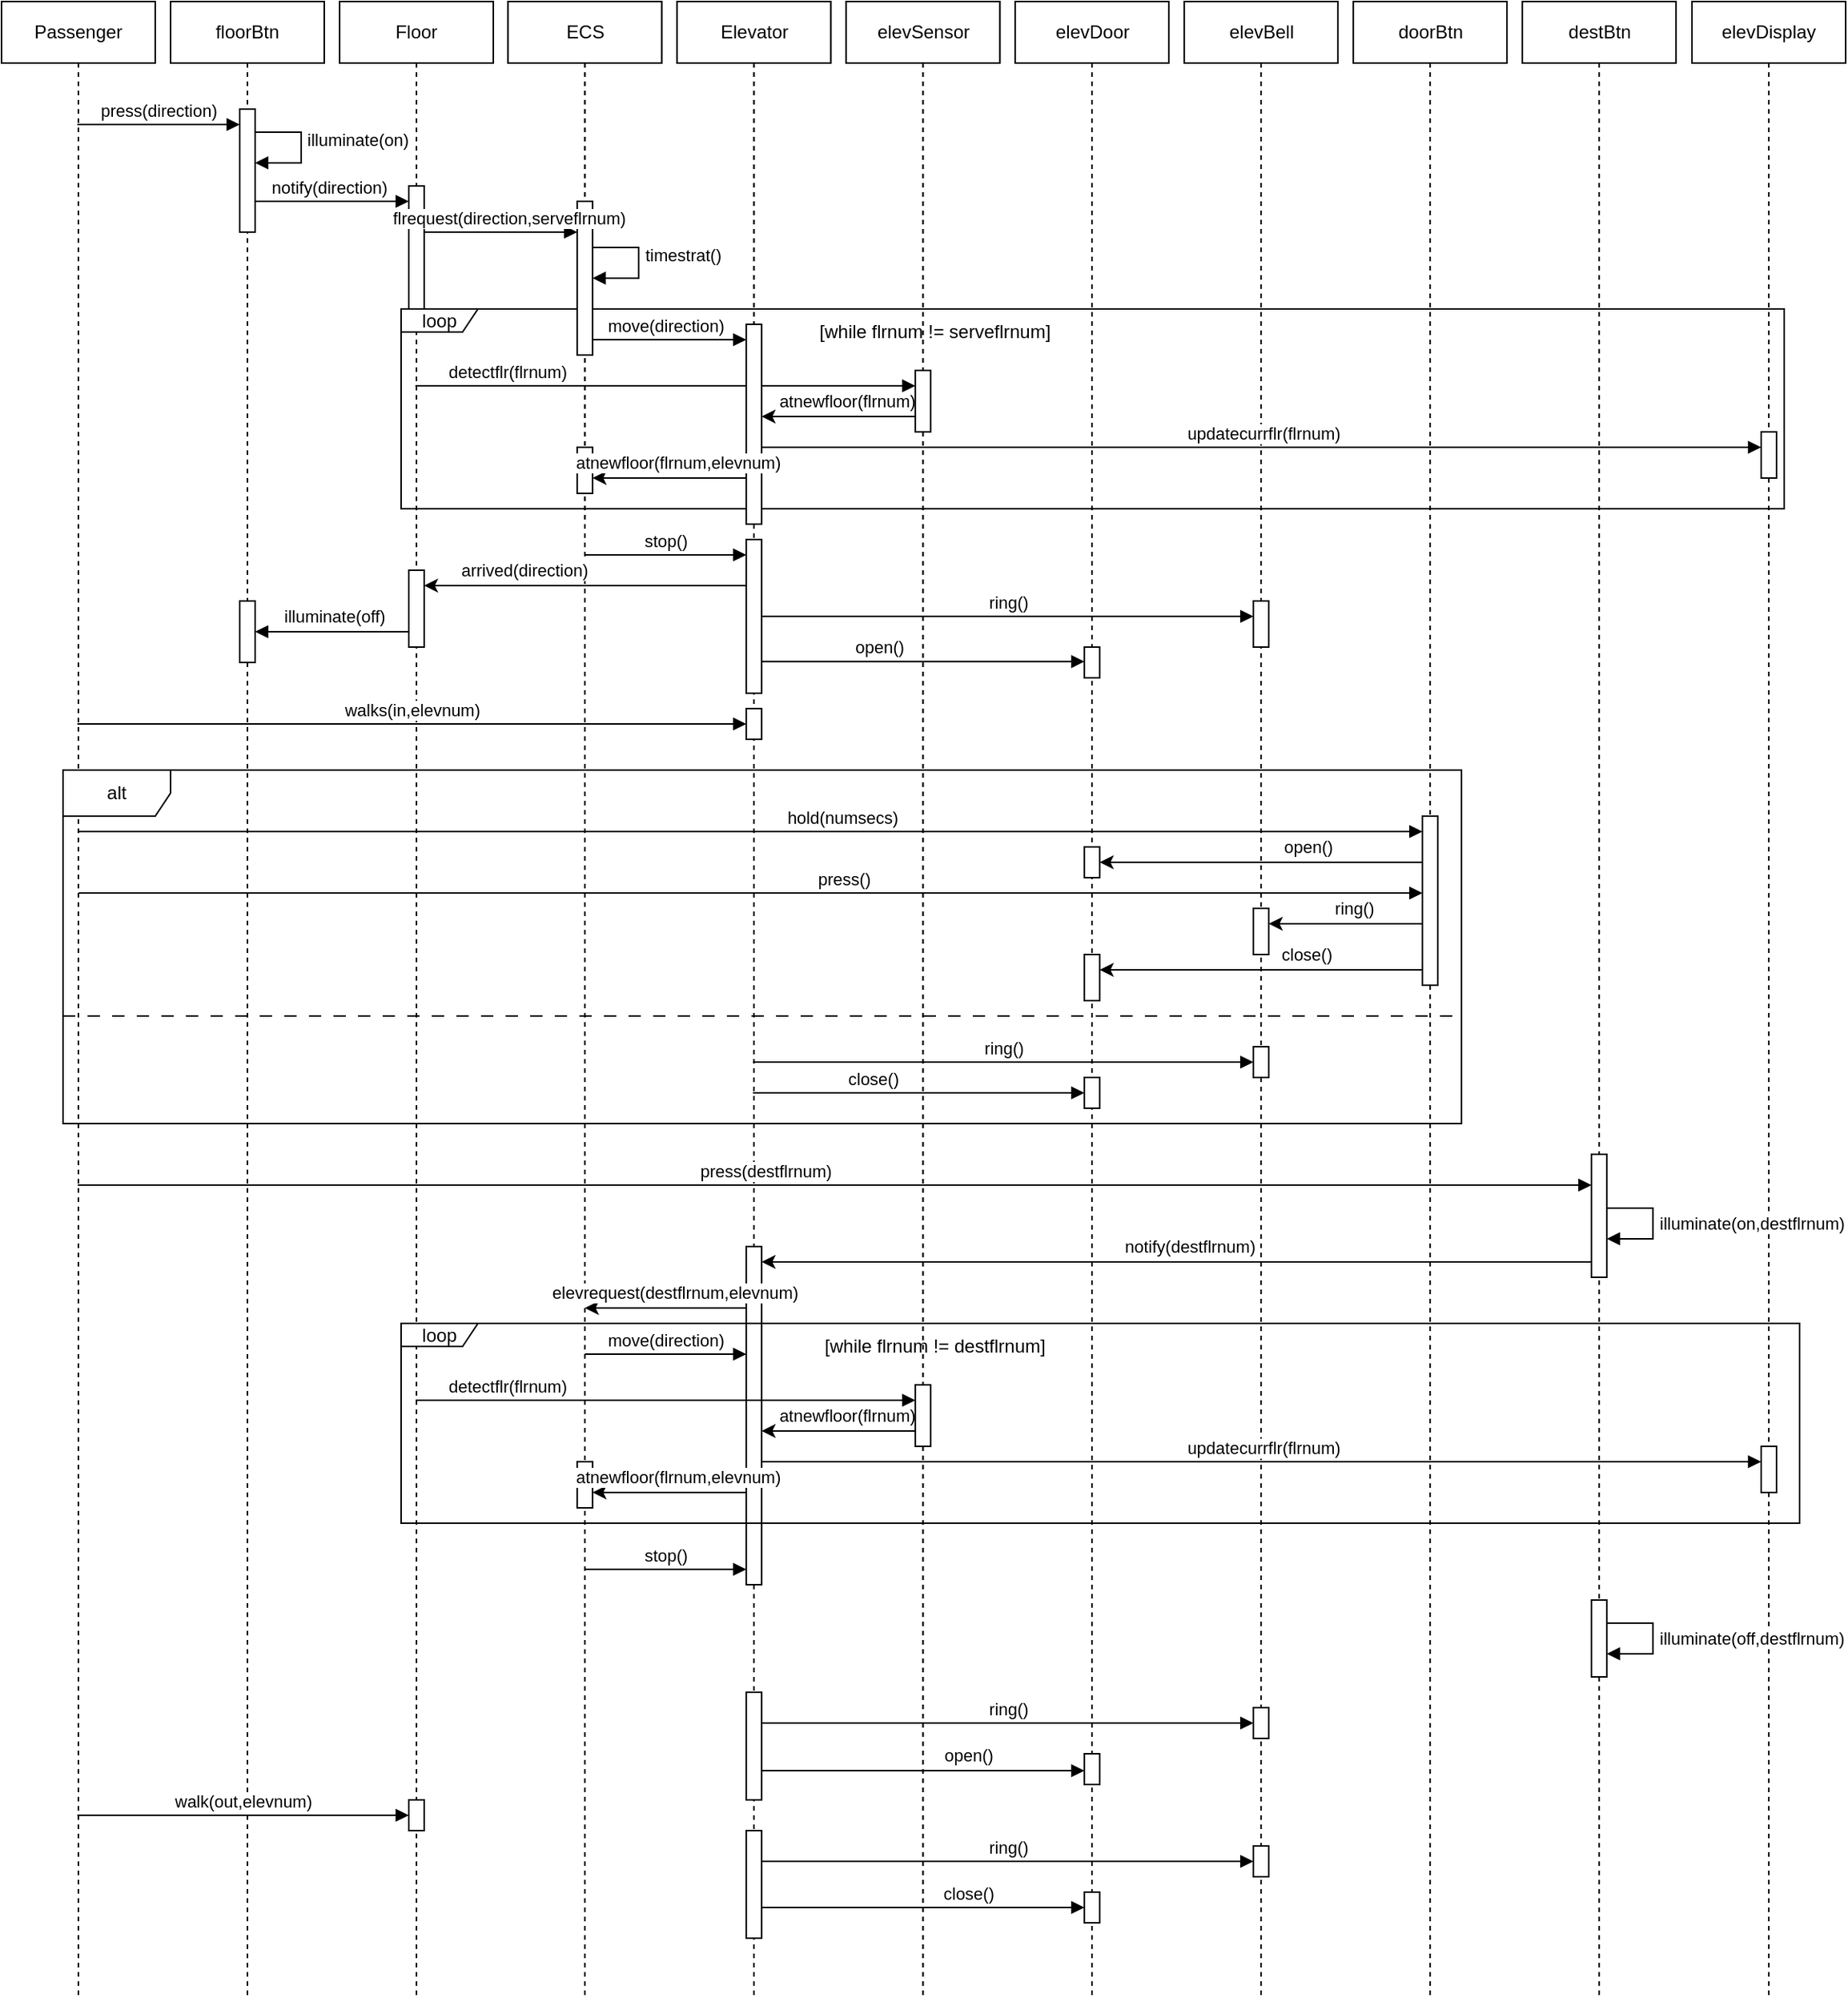 <mxfile version="20.8.11" type="device"><diagram name="Page-1" id="2YBvvXClWsGukQMizWep"><mxGraphModel dx="1195" dy="637" grid="1" gridSize="10" guides="1" tooltips="1" connect="1" arrows="1" fold="1" page="1" pageScale="1" pageWidth="850" pageHeight="1100" math="0" shadow="0"><root><mxCell id="0"/><mxCell id="1" parent="0"/><mxCell id="aM9ryv3xv72pqoxQDRHE-5" value="floorBtn" style="shape=umlLifeline;perimeter=lifelinePerimeter;whiteSpace=wrap;html=1;container=0;dropTarget=0;collapsible=0;recursiveResize=0;outlineConnect=0;portConstraint=eastwest;newEdgeStyle={&quot;edgeStyle&quot;:&quot;elbowEdgeStyle&quot;,&quot;elbow&quot;:&quot;vertical&quot;,&quot;curved&quot;:0,&quot;rounded&quot;:0};" parent="1" vertex="1"><mxGeometry x="150" y="40" width="100" height="340" as="geometry"/></mxCell><mxCell id="HkG--YfMJvdlcmjW-PWs-4" value="Floor" style="shape=umlLifeline;perimeter=lifelinePerimeter;whiteSpace=wrap;html=1;container=0;dropTarget=0;collapsible=0;recursiveResize=0;outlineConnect=0;portConstraint=eastwest;newEdgeStyle={&quot;edgeStyle&quot;:&quot;elbowEdgeStyle&quot;,&quot;elbow&quot;:&quot;vertical&quot;,&quot;curved&quot;:0,&quot;rounded&quot;:0};" vertex="1" parent="1"><mxGeometry x="260" y="40" width="100" height="340" as="geometry"/></mxCell><mxCell id="HkG--YfMJvdlcmjW-PWs-9" value="ECS" style="shape=umlLifeline;perimeter=lifelinePerimeter;whiteSpace=wrap;html=1;container=0;dropTarget=0;collapsible=0;recursiveResize=0;outlineConnect=0;portConstraint=eastwest;newEdgeStyle={&quot;edgeStyle&quot;:&quot;elbowEdgeStyle&quot;,&quot;elbow&quot;:&quot;vertical&quot;,&quot;curved&quot;:0,&quot;rounded&quot;:0};" vertex="1" parent="1"><mxGeometry x="369.6" y="40" width="100" height="340" as="geometry"/></mxCell><mxCell id="HkG--YfMJvdlcmjW-PWs-11" value="Elevator" style="shape=umlLifeline;perimeter=lifelinePerimeter;whiteSpace=wrap;html=1;container=0;dropTarget=0;collapsible=0;recursiveResize=0;outlineConnect=0;portConstraint=eastwest;newEdgeStyle={&quot;edgeStyle&quot;:&quot;elbowEdgeStyle&quot;,&quot;elbow&quot;:&quot;vertical&quot;,&quot;curved&quot;:0,&quot;rounded&quot;:0};" vertex="1" parent="1"><mxGeometry x="479.6" y="40" width="100" height="340" as="geometry"/></mxCell><mxCell id="HkG--YfMJvdlcmjW-PWs-73" value="elevDisplay" style="shape=umlLifeline;perimeter=lifelinePerimeter;whiteSpace=wrap;html=1;container=0;dropTarget=0;collapsible=0;recursiveResize=0;outlineConnect=0;portConstraint=eastwest;newEdgeStyle={&quot;edgeStyle&quot;:&quot;elbowEdgeStyle&quot;,&quot;elbow&quot;:&quot;vertical&quot;,&quot;curved&quot;:0,&quot;rounded&quot;:0};" vertex="1" parent="1"><mxGeometry x="1140" y="40" width="100" height="1300" as="geometry"/></mxCell><mxCell id="HkG--YfMJvdlcmjW-PWs-232" value="Passenger" style="shape=umlLifeline;perimeter=lifelinePerimeter;whiteSpace=wrap;html=1;container=0;dropTarget=0;collapsible=0;recursiveResize=0;outlineConnect=0;portConstraint=eastwest;newEdgeStyle={&quot;edgeStyle&quot;:&quot;elbowEdgeStyle&quot;,&quot;elbow&quot;:&quot;vertical&quot;,&quot;curved&quot;:0,&quot;rounded&quot;:0};" vertex="1" parent="1"><mxGeometry x="40" y="40" width="100" height="1300" as="geometry"/></mxCell><mxCell id="HkG--YfMJvdlcmjW-PWs-233" value="floorBtn" style="shape=umlLifeline;perimeter=lifelinePerimeter;whiteSpace=wrap;html=1;container=0;dropTarget=0;collapsible=0;recursiveResize=0;outlineConnect=0;portConstraint=eastwest;newEdgeStyle={&quot;edgeStyle&quot;:&quot;elbowEdgeStyle&quot;,&quot;elbow&quot;:&quot;vertical&quot;,&quot;curved&quot;:0,&quot;rounded&quot;:0};" vertex="1" parent="1"><mxGeometry x="150" y="40" width="100" height="1300" as="geometry"/></mxCell><mxCell id="HkG--YfMJvdlcmjW-PWs-234" value="Floor" style="shape=umlLifeline;perimeter=lifelinePerimeter;whiteSpace=wrap;html=1;container=0;dropTarget=0;collapsible=0;recursiveResize=0;outlineConnect=0;portConstraint=eastwest;newEdgeStyle={&quot;edgeStyle&quot;:&quot;elbowEdgeStyle&quot;,&quot;elbow&quot;:&quot;vertical&quot;,&quot;curved&quot;:0,&quot;rounded&quot;:0};" vertex="1" parent="1"><mxGeometry x="260" y="40" width="100" height="1300" as="geometry"/></mxCell><mxCell id="HkG--YfMJvdlcmjW-PWs-235" value="ECS" style="shape=umlLifeline;perimeter=lifelinePerimeter;whiteSpace=wrap;html=1;container=0;dropTarget=0;collapsible=0;recursiveResize=0;outlineConnect=0;portConstraint=eastwest;newEdgeStyle={&quot;edgeStyle&quot;:&quot;elbowEdgeStyle&quot;,&quot;elbow&quot;:&quot;vertical&quot;,&quot;curved&quot;:0,&quot;rounded&quot;:0};" vertex="1" parent="1"><mxGeometry x="369.6" y="40" width="100" height="1300" as="geometry"/></mxCell><mxCell id="HkG--YfMJvdlcmjW-PWs-236" value="Elevator" style="shape=umlLifeline;perimeter=lifelinePerimeter;whiteSpace=wrap;html=1;container=0;dropTarget=0;collapsible=0;recursiveResize=0;outlineConnect=0;portConstraint=eastwest;newEdgeStyle={&quot;edgeStyle&quot;:&quot;elbowEdgeStyle&quot;,&quot;elbow&quot;:&quot;vertical&quot;,&quot;curved&quot;:0,&quot;rounded&quot;:0};" vertex="1" parent="1"><mxGeometry x="479.6" y="40" width="100" height="1300" as="geometry"/></mxCell><mxCell id="HkG--YfMJvdlcmjW-PWs-237" value="elevSensor" style="shape=umlLifeline;perimeter=lifelinePerimeter;whiteSpace=wrap;html=1;container=0;dropTarget=0;collapsible=0;recursiveResize=0;outlineConnect=0;portConstraint=eastwest;newEdgeStyle={&quot;edgeStyle&quot;:&quot;elbowEdgeStyle&quot;,&quot;elbow&quot;:&quot;vertical&quot;,&quot;curved&quot;:0,&quot;rounded&quot;:0};" vertex="1" parent="1"><mxGeometry x="589.6" y="40" width="100" height="1300" as="geometry"/></mxCell><mxCell id="HkG--YfMJvdlcmjW-PWs-238" value="elevDoor" style="shape=umlLifeline;perimeter=lifelinePerimeter;whiteSpace=wrap;html=1;container=0;dropTarget=0;collapsible=0;recursiveResize=0;outlineConnect=0;portConstraint=eastwest;newEdgeStyle={&quot;edgeStyle&quot;:&quot;elbowEdgeStyle&quot;,&quot;elbow&quot;:&quot;vertical&quot;,&quot;curved&quot;:0,&quot;rounded&quot;:0};" vertex="1" parent="1"><mxGeometry x="699.6" y="40" width="100" height="1300" as="geometry"/></mxCell><mxCell id="HkG--YfMJvdlcmjW-PWs-239" value="elevBell" style="shape=umlLifeline;perimeter=lifelinePerimeter;whiteSpace=wrap;html=1;container=0;dropTarget=0;collapsible=0;recursiveResize=0;outlineConnect=0;portConstraint=eastwest;newEdgeStyle={&quot;edgeStyle&quot;:&quot;elbowEdgeStyle&quot;,&quot;elbow&quot;:&quot;vertical&quot;,&quot;curved&quot;:0,&quot;rounded&quot;:0};" vertex="1" parent="1"><mxGeometry x="809.6" y="40" width="100" height="1300" as="geometry"/></mxCell><mxCell id="HkG--YfMJvdlcmjW-PWs-240" value="doorBtn" style="shape=umlLifeline;perimeter=lifelinePerimeter;whiteSpace=wrap;html=1;container=0;dropTarget=0;collapsible=0;recursiveResize=0;outlineConnect=0;portConstraint=eastwest;newEdgeStyle={&quot;edgeStyle&quot;:&quot;elbowEdgeStyle&quot;,&quot;elbow&quot;:&quot;vertical&quot;,&quot;curved&quot;:0,&quot;rounded&quot;:0};" vertex="1" parent="1"><mxGeometry x="919.6" y="40" width="100" height="1300" as="geometry"/></mxCell><mxCell id="HkG--YfMJvdlcmjW-PWs-241" value="destBtn" style="shape=umlLifeline;perimeter=lifelinePerimeter;whiteSpace=wrap;html=1;container=0;dropTarget=0;collapsible=0;recursiveResize=0;outlineConnect=0;portConstraint=eastwest;newEdgeStyle={&quot;edgeStyle&quot;:&quot;elbowEdgeStyle&quot;,&quot;elbow&quot;:&quot;vertical&quot;,&quot;curved&quot;:0,&quot;rounded&quot;:0};" vertex="1" parent="1"><mxGeometry x="1029.6" y="40" width="100" height="1300" as="geometry"/></mxCell><mxCell id="HkG--YfMJvdlcmjW-PWs-248" value="elevSensor" style="shape=umlLifeline;perimeter=lifelinePerimeter;whiteSpace=wrap;html=1;container=0;dropTarget=0;collapsible=0;recursiveResize=0;outlineConnect=0;portConstraint=eastwest;newEdgeStyle={&quot;edgeStyle&quot;:&quot;elbowEdgeStyle&quot;,&quot;elbow&quot;:&quot;vertical&quot;,&quot;curved&quot;:0,&quot;rounded&quot;:0};" vertex="1" parent="1"><mxGeometry x="589.6" y="40" width="100" height="1300" as="geometry"/></mxCell><mxCell id="HkG--YfMJvdlcmjW-PWs-72" value="loop" style="shape=umlFrame;whiteSpace=wrap;html=1;width=50;height=15;" vertex="1" parent="1"><mxGeometry x="300" y="240" width="900" height="130" as="geometry"/></mxCell><mxCell id="aM9ryv3xv72pqoxQDRHE-7" value="press(direction)" style="html=1;verticalAlign=bottom;endArrow=block;edgeStyle=elbowEdgeStyle;elbow=vertical;curved=0;rounded=0;" parent="1" target="HkG--YfMJvdlcmjW-PWs-174" edge="1"><mxGeometry relative="1" as="geometry"><mxPoint x="89.324" y="120" as="sourcePoint"/><Array as="points"><mxPoint x="150" y="120"/><mxPoint x="120" y="120"/><mxPoint x="180" y="110"/><mxPoint x="160" y="100"/><mxPoint x="180" y="120"/></Array><mxPoint x="190" y="120" as="targetPoint"/></mxGeometry></mxCell><mxCell id="HkG--YfMJvdlcmjW-PWs-29" value="notify(direction)" style="html=1;verticalAlign=bottom;endArrow=block;edgeStyle=elbowEdgeStyle;elbow=vertical;curved=0;rounded=0;" edge="1" parent="1"><mxGeometry relative="1" as="geometry"><mxPoint x="200" y="170" as="sourcePoint"/><Array as="points"><mxPoint x="280" y="170"/><mxPoint x="280" y="160"/><mxPoint x="270" y="190"/><mxPoint x="240" y="160"/><mxPoint x="260" y="140"/><mxPoint x="210" y="120"/><mxPoint x="190" y="100"/><mxPoint x="170" y="90"/><mxPoint x="190" y="110"/></Array><mxPoint x="305" y="170" as="targetPoint"/></mxGeometry></mxCell><mxCell id="HkG--YfMJvdlcmjW-PWs-33" value="move(direction)" style="html=1;verticalAlign=bottom;endArrow=block;edgeStyle=elbowEdgeStyle;elbow=vertical;curved=0;rounded=0;" edge="1" parent="1" target="HkG--YfMJvdlcmjW-PWs-178"><mxGeometry x="0.002" relative="1" as="geometry"><mxPoint x="419.6" y="260" as="sourcePoint"/><Array as="points"><mxPoint x="499.6" y="260"/><mxPoint x="499.6" y="250"/><mxPoint x="489.6" y="280"/><mxPoint x="459.6" y="250"/><mxPoint x="479.6" y="230"/><mxPoint x="429.6" y="210"/><mxPoint x="409.6" y="190"/><mxPoint x="389.6" y="180"/><mxPoint x="409.6" y="200"/></Array><mxPoint x="509.6" y="260" as="targetPoint"/><mxPoint as="offset"/></mxGeometry></mxCell><mxCell id="HkG--YfMJvdlcmjW-PWs-40" value="" style="endArrow=classic;html=1;rounded=0;strokeColor=default;endFill=1;edgeStyle=elbowEdgeStyle;elbow=vertical;" edge="1" parent="1" source="HkG--YfMJvdlcmjW-PWs-181" target="HkG--YfMJvdlcmjW-PWs-178"><mxGeometry width="50" height="50" relative="1" as="geometry"><mxPoint x="620" y="310" as="sourcePoint"/><mxPoint x="529.35" y="310" as="targetPoint"/><Array as="points"><mxPoint x="584.85" y="310"/></Array></mxGeometry></mxCell><mxCell id="HkG--YfMJvdlcmjW-PWs-41" value="atnewfloor(flrnum)" style="edgeLabel;html=1;align=center;verticalAlign=middle;resizable=0;points=[];" vertex="1" connectable="0" parent="HkG--YfMJvdlcmjW-PWs-40"><mxGeometry x="-0.104" y="-2" relative="1" as="geometry"><mxPoint y="-8" as="offset"/></mxGeometry></mxCell><mxCell id="HkG--YfMJvdlcmjW-PWs-45" value="updatecurrflr(flrnum)" style="html=1;verticalAlign=bottom;endArrow=block;edgeStyle=elbowEdgeStyle;elbow=vertical;curved=0;rounded=0;" edge="1" parent="1" source="HkG--YfMJvdlcmjW-PWs-178" target="HkG--YfMJvdlcmjW-PWs-188"><mxGeometry x="0.002" relative="1" as="geometry"><mxPoint x="529.85" y="330" as="sourcePoint"/><Array as="points"><mxPoint x="609.85" y="330"/><mxPoint x="609.85" y="320"/><mxPoint x="599.85" y="350"/><mxPoint x="569.85" y="320"/><mxPoint x="589.85" y="300"/><mxPoint x="539.85" y="280"/><mxPoint x="519.85" y="260"/><mxPoint x="499.85" y="250"/><mxPoint x="519.85" y="270"/></Array><mxPoint x="1280" y="330" as="targetPoint"/><mxPoint as="offset"/></mxGeometry></mxCell><mxCell id="HkG--YfMJvdlcmjW-PWs-46" value="detectflr(flrnum)" style="html=1;verticalAlign=bottom;endArrow=block;edgeStyle=elbowEdgeStyle;elbow=vertical;curved=0;rounded=0;" edge="1" parent="1" target="HkG--YfMJvdlcmjW-PWs-181"><mxGeometry x="-0.635" relative="1" as="geometry"><mxPoint x="309.324" y="290" as="sourcePoint"/><Array as="points"><mxPoint x="460.25" y="290"/><mxPoint x="450.25" y="290"/><mxPoint x="400.5" y="300"/><mxPoint x="370.5" y="290"/><mxPoint x="350.5" y="270"/><mxPoint x="320.5" y="250"/><mxPoint x="300.5" y="230"/><mxPoint x="280.5" y="220"/><mxPoint x="300.5" y="240"/></Array><mxPoint x="620" y="290" as="targetPoint"/><mxPoint as="offset"/></mxGeometry></mxCell><mxCell id="HkG--YfMJvdlcmjW-PWs-57" value="ring()" style="html=1;verticalAlign=bottom;endArrow=block;edgeStyle=elbowEdgeStyle;elbow=vertical;curved=0;rounded=0;" edge="1" parent="1" source="HkG--YfMJvdlcmjW-PWs-182" target="HkG--YfMJvdlcmjW-PWs-186"><mxGeometry x="0.002" relative="1" as="geometry"><mxPoint x="560.0" y="440.02" as="sourcePoint"/><Array as="points"><mxPoint x="820" y="440"/><mxPoint x="630.0" y="460.02"/><mxPoint x="600.0" y="430.02"/><mxPoint x="620.0" y="410.02"/><mxPoint x="570.0" y="390.02"/><mxPoint x="550.0" y="370.02"/><mxPoint x="530.0" y="360.02"/><mxPoint x="550.0" y="380.02"/></Array><mxPoint x="889.75" y="439.71" as="targetPoint"/><mxPoint as="offset"/></mxGeometry></mxCell><mxCell id="HkG--YfMJvdlcmjW-PWs-58" value="open()" style="html=1;verticalAlign=bottom;endArrow=block;edgeStyle=elbowEdgeStyle;elbow=vertical;curved=0;rounded=0;" edge="1" parent="1" source="HkG--YfMJvdlcmjW-PWs-182" target="HkG--YfMJvdlcmjW-PWs-185"><mxGeometry x="-0.272" relative="1" as="geometry"><mxPoint x="550.0" y="469.43" as="sourcePoint"/><Array as="points"><mxPoint x="630.0" y="469.43"/><mxPoint x="630.0" y="459.43"/><mxPoint x="620.0" y="489.43"/><mxPoint x="590.0" y="459.43"/><mxPoint x="610.0" y="439.43"/><mxPoint x="560.0" y="419.43"/><mxPoint x="540.0" y="399.43"/><mxPoint x="520.0" y="389.43"/><mxPoint x="540.0" y="409.43"/></Array><mxPoint x="730" y="470" as="targetPoint"/><mxPoint as="offset"/></mxGeometry></mxCell><mxCell id="HkG--YfMJvdlcmjW-PWs-60" value="stop() " style="html=1;verticalAlign=bottom;endArrow=block;edgeStyle=elbowEdgeStyle;elbow=vertical;curved=0;rounded=0;" edge="1" parent="1" target="HkG--YfMJvdlcmjW-PWs-182"><mxGeometry x="0.002" relative="1" as="geometry"><mxPoint x="419.53" y="400" as="sourcePoint"/><Array as="points"><mxPoint x="509.53" y="400"/><mxPoint x="499.53" y="419.58"/><mxPoint x="489.53" y="449.58"/><mxPoint x="459.53" y="419.58"/><mxPoint x="479.53" y="399.58"/><mxPoint x="429.53" y="379.58"/><mxPoint x="409.53" y="359.58"/><mxPoint x="389.53" y="349.58"/><mxPoint x="409.53" y="369.58"/></Array><mxPoint x="529.03" y="400" as="targetPoint"/><mxPoint as="offset"/></mxGeometry></mxCell><mxCell id="HkG--YfMJvdlcmjW-PWs-88" value="illuminate(on)" style="edgeStyle=orthogonalEdgeStyle;html=1;align=left;spacingLeft=2;endArrow=block;rounded=0;strokeColor=default;elbow=vertical;" edge="1" parent="1"><mxGeometry x="-0.125" relative="1" as="geometry"><mxPoint x="205" y="124.99" as="sourcePoint"/><Array as="points"><mxPoint x="235" y="124.99"/></Array><mxPoint x="205" y="144.99" as="targetPoint"/><mxPoint as="offset"/></mxGeometry></mxCell><mxCell id="HkG--YfMJvdlcmjW-PWs-174" value="" style="html=1;points=[];perimeter=orthogonalPerimeter;outlineConnect=0;targetShapes=umlLifeline;portConstraint=eastwest;newEdgeStyle={&quot;edgeStyle&quot;:&quot;elbowEdgeStyle&quot;,&quot;elbow&quot;:&quot;vertical&quot;,&quot;curved&quot;:0,&quot;rounded&quot;:0};" vertex="1" parent="1"><mxGeometry x="195" y="110" width="10" height="80" as="geometry"/></mxCell><mxCell id="HkG--YfMJvdlcmjW-PWs-176" value="" style="html=1;points=[];perimeter=orthogonalPerimeter;outlineConnect=0;targetShapes=umlLifeline;portConstraint=eastwest;newEdgeStyle={&quot;edgeStyle&quot;:&quot;elbowEdgeStyle&quot;,&quot;elbow&quot;:&quot;vertical&quot;,&quot;curved&quot;:0,&quot;rounded&quot;:0};" vertex="1" parent="1"><mxGeometry x="305" y="160" width="10" height="80" as="geometry"/></mxCell><mxCell id="HkG--YfMJvdlcmjW-PWs-177" value="" style="html=1;points=[];perimeter=orthogonalPerimeter;outlineConnect=0;targetShapes=umlLifeline;portConstraint=eastwest;newEdgeStyle={&quot;edgeStyle&quot;:&quot;elbowEdgeStyle&quot;,&quot;elbow&quot;:&quot;vertical&quot;,&quot;curved&quot;:0,&quot;rounded&quot;:0};" vertex="1" parent="1"><mxGeometry x="414.6" y="170" width="10" height="100" as="geometry"/></mxCell><mxCell id="HkG--YfMJvdlcmjW-PWs-178" value="" style="html=1;points=[];perimeter=orthogonalPerimeter;outlineConnect=0;targetShapes=umlLifeline;portConstraint=eastwest;newEdgeStyle={&quot;edgeStyle&quot;:&quot;elbowEdgeStyle&quot;,&quot;elbow&quot;:&quot;vertical&quot;,&quot;curved&quot;:0,&quot;rounded&quot;:0};" vertex="1" parent="1"><mxGeometry x="524.6" y="250" width="10" height="130" as="geometry"/></mxCell><mxCell id="HkG--YfMJvdlcmjW-PWs-30" value="flrequest(direction,serveflrnum)" style="html=1;verticalAlign=bottom;endArrow=block;edgeStyle=elbowEdgeStyle;elbow=vertical;curved=0;rounded=0;" edge="1" parent="1"><mxGeometry x="0.093" relative="1" as="geometry"><mxPoint x="315" y="190.0" as="sourcePoint"/><Array as="points"><mxPoint x="400" y="190"/><mxPoint x="370" y="180"/><mxPoint x="350" y="160"/><mxPoint x="320" y="140"/><mxPoint x="300" y="120"/><mxPoint x="280" y="110"/><mxPoint x="300" y="130"/></Array><mxPoint x="414.6" y="190.0" as="targetPoint"/><mxPoint as="offset"/></mxGeometry></mxCell><mxCell id="HkG--YfMJvdlcmjW-PWs-179" value="[while flrnum != serveflrnum]" style="text;html=1;strokeColor=none;fillColor=none;align=center;verticalAlign=middle;whiteSpace=wrap;rounded=0;" vertex="1" parent="1"><mxGeometry x="550" y="240" width="194.6" height="30" as="geometry"/></mxCell><mxCell id="HkG--YfMJvdlcmjW-PWs-180" value="" style="html=1;points=[];perimeter=orthogonalPerimeter;outlineConnect=0;targetShapes=umlLifeline;portConstraint=eastwest;newEdgeStyle={&quot;edgeStyle&quot;:&quot;elbowEdgeStyle&quot;,&quot;elbow&quot;:&quot;vertical&quot;,&quot;curved&quot;:0,&quot;rounded&quot;:0};" vertex="1" parent="1"><mxGeometry x="414.6" y="330" width="10" height="30" as="geometry"/></mxCell><mxCell id="HkG--YfMJvdlcmjW-PWs-43" value="" style="endArrow=classic;html=1;rounded=0;strokeColor=default;endFill=1;edgeStyle=elbowEdgeStyle;elbow=vertical;" edge="1" parent="1" source="HkG--YfMJvdlcmjW-PWs-178" target="HkG--YfMJvdlcmjW-PWs-180"><mxGeometry width="50" height="50" relative="1" as="geometry"><mxPoint x="520" y="350" as="sourcePoint"/><mxPoint x="419.849" y="350" as="targetPoint"/><Array as="points"><mxPoint x="474.92" y="350"/></Array></mxGeometry></mxCell><mxCell id="HkG--YfMJvdlcmjW-PWs-44" value="atnewfloor(flrnum,elevnum)" style="edgeLabel;html=1;align=center;verticalAlign=middle;resizable=0;points=[];" vertex="1" connectable="0" parent="HkG--YfMJvdlcmjW-PWs-43"><mxGeometry x="-0.104" y="-2" relative="1" as="geometry"><mxPoint y="-8" as="offset"/></mxGeometry></mxCell><mxCell id="HkG--YfMJvdlcmjW-PWs-181" value="" style="html=1;points=[];perimeter=orthogonalPerimeter;outlineConnect=0;targetShapes=umlLifeline;portConstraint=eastwest;newEdgeStyle={&quot;edgeStyle&quot;:&quot;elbowEdgeStyle&quot;,&quot;elbow&quot;:&quot;vertical&quot;,&quot;curved&quot;:0,&quot;rounded&quot;:0};" vertex="1" parent="1"><mxGeometry x="634.6" y="280" width="10" height="40" as="geometry"/></mxCell><mxCell id="HkG--YfMJvdlcmjW-PWs-182" value="" style="html=1;points=[];perimeter=orthogonalPerimeter;outlineConnect=0;targetShapes=umlLifeline;portConstraint=eastwest;newEdgeStyle={&quot;edgeStyle&quot;:&quot;elbowEdgeStyle&quot;,&quot;elbow&quot;:&quot;vertical&quot;,&quot;curved&quot;:0,&quot;rounded&quot;:0};" vertex="1" parent="1"><mxGeometry x="524.6" y="390" width="10" height="100" as="geometry"/></mxCell><mxCell id="HkG--YfMJvdlcmjW-PWs-183" value="" style="html=1;points=[];perimeter=orthogonalPerimeter;outlineConnect=0;targetShapes=umlLifeline;portConstraint=eastwest;newEdgeStyle={&quot;edgeStyle&quot;:&quot;elbowEdgeStyle&quot;,&quot;elbow&quot;:&quot;vertical&quot;,&quot;curved&quot;:0,&quot;rounded&quot;:0};" vertex="1" parent="1"><mxGeometry x="305" y="410" width="10" height="50" as="geometry"/></mxCell><mxCell id="HkG--YfMJvdlcmjW-PWs-167" value="" style="endArrow=classic;html=1;rounded=0;strokeColor=default;endFill=1;edgeStyle=elbowEdgeStyle;elbow=vertical;" edge="1" parent="1" source="HkG--YfMJvdlcmjW-PWs-182" target="HkG--YfMJvdlcmjW-PWs-183"><mxGeometry width="50" height="50" relative="1" as="geometry"><mxPoint x="529.68" y="420" as="sourcePoint"/><mxPoint x="320" y="420" as="targetPoint"/><Array as="points"><mxPoint x="469.68" y="420"/><mxPoint x="389.68" y="410"/><mxPoint x="479.68" y="390"/><mxPoint x="349.95" y="380"/><mxPoint x="480.47" y="350"/><mxPoint x="500.47" y="340"/><mxPoint x="475.54" y="350"/></Array></mxGeometry></mxCell><mxCell id="HkG--YfMJvdlcmjW-PWs-168" value="arrived(direction)" style="edgeLabel;html=1;align=center;verticalAlign=middle;resizable=0;points=[];" vertex="1" connectable="0" parent="HkG--YfMJvdlcmjW-PWs-167"><mxGeometry x="-0.104" y="-2" relative="1" as="geometry"><mxPoint x="-51" y="-8" as="offset"/></mxGeometry></mxCell><mxCell id="HkG--YfMJvdlcmjW-PWs-184" value="" style="html=1;points=[];perimeter=orthogonalPerimeter;outlineConnect=0;targetShapes=umlLifeline;portConstraint=eastwest;newEdgeStyle={&quot;edgeStyle&quot;:&quot;elbowEdgeStyle&quot;,&quot;elbow&quot;:&quot;vertical&quot;,&quot;curved&quot;:0,&quot;rounded&quot;:0};" vertex="1" parent="1"><mxGeometry x="195" y="430" width="10" height="40" as="geometry"/></mxCell><mxCell id="HkG--YfMJvdlcmjW-PWs-185" value="" style="html=1;points=[];perimeter=orthogonalPerimeter;outlineConnect=0;targetShapes=umlLifeline;portConstraint=eastwest;newEdgeStyle={&quot;edgeStyle&quot;:&quot;elbowEdgeStyle&quot;,&quot;elbow&quot;:&quot;vertical&quot;,&quot;curved&quot;:0,&quot;rounded&quot;:0};" vertex="1" parent="1"><mxGeometry x="744.6" y="460" width="10" height="20" as="geometry"/></mxCell><mxCell id="HkG--YfMJvdlcmjW-PWs-186" value="" style="html=1;points=[];perimeter=orthogonalPerimeter;outlineConnect=0;targetShapes=umlLifeline;portConstraint=eastwest;newEdgeStyle={&quot;edgeStyle&quot;:&quot;elbowEdgeStyle&quot;,&quot;elbow&quot;:&quot;vertical&quot;,&quot;curved&quot;:0,&quot;rounded&quot;:0};" vertex="1" parent="1"><mxGeometry x="854.6" y="430" width="10" height="30" as="geometry"/></mxCell><mxCell id="HkG--YfMJvdlcmjW-PWs-188" value="" style="html=1;points=[];perimeter=orthogonalPerimeter;outlineConnect=0;targetShapes=umlLifeline;portConstraint=eastwest;newEdgeStyle={&quot;edgeStyle&quot;:&quot;elbowEdgeStyle&quot;,&quot;elbow&quot;:&quot;vertical&quot;,&quot;curved&quot;:0,&quot;rounded&quot;:0};" vertex="1" parent="1"><mxGeometry x="1185" y="320" width="10" height="30" as="geometry"/></mxCell><mxCell id="HkG--YfMJvdlcmjW-PWs-99" value="alt" style="shape=umlFrame;whiteSpace=wrap;html=1;width=70;height=30;" vertex="1" parent="1"><mxGeometry x="80" y="540" width="910" height="230" as="geometry"/></mxCell><mxCell id="HkG--YfMJvdlcmjW-PWs-70" value="press(destflrnum)" style="html=1;verticalAlign=bottom;endArrow=block;edgeStyle=elbowEdgeStyle;elbow=vertical;curved=0;rounded=0;" edge="1" parent="1" target="HkG--YfMJvdlcmjW-PWs-202"><mxGeometry x="-0.091" relative="1" as="geometry"><mxPoint x="89.62" y="810" as="sourcePoint"/><Array as="points"><mxPoint x="790.37" y="810"/><mxPoint x="480.37" y="810"/><mxPoint x="180.62" y="830"/><mxPoint x="180.62" y="820"/><mxPoint x="170.62" y="850"/><mxPoint x="140.62" y="820"/><mxPoint x="160.62" y="800"/><mxPoint x="110.62" y="780"/><mxPoint x="90.62" y="760"/><mxPoint x="70.62" y="750"/><mxPoint x="90.62" y="770"/></Array><mxPoint x="1040" y="810" as="targetPoint"/><mxPoint as="offset"/></mxGeometry></mxCell><mxCell id="HkG--YfMJvdlcmjW-PWs-90" value="hold(numsecs)" style="html=1;verticalAlign=bottom;endArrow=block;edgeStyle=elbowEdgeStyle;elbow=vertical;curved=0;rounded=0;" edge="1" parent="1" target="HkG--YfMJvdlcmjW-PWs-195"><mxGeometry x="0.137" relative="1" as="geometry"><mxPoint x="90.25" y="580" as="sourcePoint"/><Array as="points"><mxPoint x="470.25" y="580"/><mxPoint x="170.5" y="600"/><mxPoint x="170.5" y="590"/><mxPoint x="160.5" y="620"/><mxPoint x="130.5" y="590"/><mxPoint x="150.5" y="570"/><mxPoint x="100.5" y="550"/><mxPoint x="80.5" y="530"/><mxPoint x="60.5" y="520"/><mxPoint x="80.5" y="540"/></Array><mxPoint x="969.1" y="580" as="targetPoint"/><mxPoint as="offset"/></mxGeometry></mxCell><mxCell id="HkG--YfMJvdlcmjW-PWs-91" value="press()" style="html=1;verticalAlign=bottom;endArrow=block;edgeStyle=elbowEdgeStyle;elbow=vertical;curved=0;rounded=0;" edge="1" parent="1" target="HkG--YfMJvdlcmjW-PWs-195"><mxGeometry x="0.138" relative="1" as="geometry"><mxPoint x="90.17" y="620" as="sourcePoint"/><Array as="points"><mxPoint x="470.17" y="620"/><mxPoint x="170.42" y="640"/><mxPoint x="170.42" y="630"/><mxPoint x="160.42" y="660"/><mxPoint x="130.42" y="630"/><mxPoint x="150.42" y="610"/><mxPoint x="100.42" y="590"/><mxPoint x="80.42" y="570"/><mxPoint x="60.42" y="560"/><mxPoint x="80.42" y="580"/></Array><mxPoint x="960" y="620" as="targetPoint"/><mxPoint as="offset"/></mxGeometry></mxCell><mxCell id="HkG--YfMJvdlcmjW-PWs-92" value="" style="endArrow=classic;html=1;rounded=0;strokeColor=default;endFill=1;edgeStyle=elbowEdgeStyle;elbow=vertical;" edge="1" parent="1" source="HkG--YfMJvdlcmjW-PWs-195" target="HkG--YfMJvdlcmjW-PWs-196"><mxGeometry width="50" height="50" relative="1" as="geometry"><mxPoint x="950" y="600" as="sourcePoint"/><mxPoint x="749.474" y="599.58" as="targetPoint"/><Array as="points"><mxPoint x="830" y="600"/><mxPoint x="820" y="610"/><mxPoint x="770" y="600"/><mxPoint x="940.15" y="589.58"/><mxPoint x="915.22" y="599.58"/></Array></mxGeometry></mxCell><mxCell id="HkG--YfMJvdlcmjW-PWs-93" value="open()" style="edgeLabel;html=1;align=center;verticalAlign=middle;resizable=0;points=[];" vertex="1" connectable="0" parent="HkG--YfMJvdlcmjW-PWs-92"><mxGeometry x="-0.104" y="-2" relative="1" as="geometry"><mxPoint x="19" y="-8" as="offset"/></mxGeometry></mxCell><mxCell id="HkG--YfMJvdlcmjW-PWs-95" value="" style="endArrow=classic;html=1;rounded=0;strokeColor=default;endFill=1;edgeStyle=elbowEdgeStyle;elbow=vertical;" edge="1" parent="1" source="HkG--YfMJvdlcmjW-PWs-195" target="HkG--YfMJvdlcmjW-PWs-198"><mxGeometry width="50" height="50" relative="1" as="geometry"><mxPoint x="969.69" y="670.0" as="sourcePoint"/><mxPoint x="770" y="670" as="targetPoint"/><Array as="points"><mxPoint x="915.19" y="670"/></Array></mxGeometry></mxCell><mxCell id="HkG--YfMJvdlcmjW-PWs-96" value="close()" style="edgeLabel;html=1;align=center;verticalAlign=middle;resizable=0;points=[];" vertex="1" connectable="0" parent="HkG--YfMJvdlcmjW-PWs-95"><mxGeometry x="-0.104" y="-2" relative="1" as="geometry"><mxPoint x="18" y="-8" as="offset"/></mxGeometry></mxCell><mxCell id="HkG--YfMJvdlcmjW-PWs-97" value="" style="endArrow=classic;html=1;rounded=0;strokeColor=default;endFill=1;edgeStyle=elbowEdgeStyle;elbow=vertical;" edge="1" parent="1" target="HkG--YfMJvdlcmjW-PWs-203"><mxGeometry width="50" height="50" relative="1" as="geometry"><mxPoint x="1079.6" y="860" as="sourcePoint"/><mxPoint x="540" y="860" as="targetPoint"/><Array as="points"><mxPoint x="809.6" y="860"/><mxPoint x="799.6" y="870"/><mxPoint x="899.6" y="850"/><mxPoint x="1030.12" y="820"/><mxPoint x="1050.12" y="810"/><mxPoint x="1025.19" y="820"/></Array></mxGeometry></mxCell><mxCell id="HkG--YfMJvdlcmjW-PWs-98" value="notify(destflrnum)" style="edgeLabel;html=1;align=center;verticalAlign=middle;resizable=0;points=[];" vertex="1" connectable="0" parent="HkG--YfMJvdlcmjW-PWs-97"><mxGeometry x="-0.104" y="-2" relative="1" as="geometry"><mxPoint x="-23" y="-8" as="offset"/></mxGeometry></mxCell><mxCell id="HkG--YfMJvdlcmjW-PWs-100" value="close()" style="html=1;verticalAlign=bottom;endArrow=block;edgeStyle=elbowEdgeStyle;elbow=vertical;curved=0;rounded=0;" edge="1" parent="1" target="HkG--YfMJvdlcmjW-PWs-201"><mxGeometry x="-0.272" relative="1" as="geometry"><mxPoint x="528.924" y="750.0" as="sourcePoint"/><Array as="points"><mxPoint x="680" y="750"/><mxPoint x="617.42" y="739.76"/><mxPoint x="617.42" y="729.76"/><mxPoint x="607.42" y="759.76"/><mxPoint x="577.42" y="729.76"/><mxPoint x="597.42" y="709.76"/><mxPoint x="547.42" y="689.76"/><mxPoint x="527.42" y="669.76"/><mxPoint x="507.42" y="659.76"/><mxPoint x="527.42" y="679.76"/></Array><mxPoint x="757" y="740" as="targetPoint"/><mxPoint as="offset"/></mxGeometry></mxCell><mxCell id="HkG--YfMJvdlcmjW-PWs-109" value="illuminate(on,destflrnum)" style="edgeStyle=orthogonalEdgeStyle;html=1;align=left;spacingLeft=2;endArrow=block;rounded=0;strokeColor=default;elbow=vertical;" edge="1" parent="1"><mxGeometry relative="1" as="geometry"><mxPoint x="1084.6" y="824.99" as="sourcePoint"/><Array as="points"><mxPoint x="1114.6" y="824.99"/></Array><mxPoint x="1084.6" y="844.99" as="targetPoint"/></mxGeometry></mxCell><mxCell id="HkG--YfMJvdlcmjW-PWs-136" value="walk(out,elevnum)" style="html=1;verticalAlign=bottom;endArrow=block;edgeStyle=elbowEdgeStyle;elbow=vertical;curved=0;rounded=0;" edge="1" parent="1" target="HkG--YfMJvdlcmjW-PWs-225"><mxGeometry x="0.002" relative="1" as="geometry"><mxPoint x="89.324" y="1220" as="sourcePoint"/><Array as="points"><mxPoint x="200" y="1220"/><mxPoint x="945.5" y="1480"/><mxPoint x="815.5" y="1230"/><mxPoint x="1025.5" y="1160"/><mxPoint x="725.75" y="1180"/><mxPoint x="725.75" y="1170"/><mxPoint x="715.75" y="1200"/><mxPoint x="685.75" y="1170"/><mxPoint x="705.75" y="1150"/><mxPoint x="655.75" y="1130"/><mxPoint x="635.75" y="1110"/><mxPoint x="615.75" y="1100"/><mxPoint x="635.75" y="1120"/></Array><mxPoint x="280" y="1220" as="targetPoint"/><mxPoint as="offset"/></mxGeometry></mxCell><mxCell id="HkG--YfMJvdlcmjW-PWs-137" value="ring()" style="html=1;verticalAlign=bottom;endArrow=block;edgeStyle=elbowEdgeStyle;elbow=vertical;curved=0;rounded=0;" edge="1" parent="1" source="HkG--YfMJvdlcmjW-PWs-220" target="HkG--YfMJvdlcmjW-PWs-222"><mxGeometry x="0.002" relative="1" as="geometry"><mxPoint x="534.85" y="1160.31" as="sourcePoint"/><Array as="points"><mxPoint x="730" y="1160"/><mxPoint x="614.85" y="1150.31"/><mxPoint x="604.85" y="1180.31"/><mxPoint x="574.85" y="1150.31"/><mxPoint x="594.85" y="1130.31"/><mxPoint x="544.85" y="1110.31"/><mxPoint x="524.85" y="1090.31"/><mxPoint x="504.85" y="1080.31"/><mxPoint x="524.85" y="1100.31"/></Array><mxPoint x="830" y="1160" as="targetPoint"/><mxPoint as="offset"/></mxGeometry></mxCell><mxCell id="HkG--YfMJvdlcmjW-PWs-138" value="open()" style="html=1;verticalAlign=bottom;endArrow=block;edgeStyle=elbowEdgeStyle;elbow=vertical;curved=0;rounded=0;" edge="1" parent="1" source="HkG--YfMJvdlcmjW-PWs-220" target="HkG--YfMJvdlcmjW-PWs-223"><mxGeometry x="0.274" y="1" relative="1" as="geometry"><mxPoint x="534.85" y="1191" as="sourcePoint"/><Array as="points"><mxPoint x="614.85" y="1191"/><mxPoint x="614.85" y="1181"/><mxPoint x="604.85" y="1211"/><mxPoint x="574.85" y="1181"/><mxPoint x="594.85" y="1161"/><mxPoint x="544.85" y="1141"/><mxPoint x="524.85" y="1121"/><mxPoint x="504.85" y="1111"/><mxPoint x="524.85" y="1131"/></Array><mxPoint x="730" y="1191" as="targetPoint"/><mxPoint as="offset"/></mxGeometry></mxCell><mxCell id="HkG--YfMJvdlcmjW-PWs-140" value="close()" style="html=1;verticalAlign=bottom;endArrow=block;edgeStyle=elbowEdgeStyle;elbow=vertical;curved=0;rounded=0;" edge="1" parent="1" source="HkG--YfMJvdlcmjW-PWs-228" target="HkG--YfMJvdlcmjW-PWs-226"><mxGeometry x="0.274" relative="1" as="geometry"><mxPoint x="550" y="1280" as="sourcePoint"/><Array as="points"><mxPoint x="670" y="1280"/><mxPoint x="630.0" y="1271"/><mxPoint x="620.0" y="1301"/><mxPoint x="590.0" y="1271"/><mxPoint x="610.0" y="1251"/><mxPoint x="560.0" y="1231"/><mxPoint x="540.0" y="1211"/><mxPoint x="520.0" y="1201"/><mxPoint x="540.0" y="1221"/></Array><mxPoint x="690" y="1280" as="targetPoint"/><mxPoint as="offset"/></mxGeometry></mxCell><mxCell id="HkG--YfMJvdlcmjW-PWs-141" value="ring()" style="html=1;verticalAlign=bottom;endArrow=block;edgeStyle=elbowEdgeStyle;elbow=vertical;curved=0;rounded=0;" edge="1" parent="1" target="HkG--YfMJvdlcmjW-PWs-199"><mxGeometry x="0.002" relative="1" as="geometry"><mxPoint x="528.924" y="730.0" as="sourcePoint"/><Array as="points"><mxPoint x="700" y="730"/><mxPoint x="650" y="720"/><mxPoint x="614.6" y="720.31"/><mxPoint x="614.6" y="710.31"/><mxPoint x="604.6" y="740.31"/><mxPoint x="574.6" y="710.31"/><mxPoint x="594.6" y="690.31"/><mxPoint x="544.6" y="670.31"/><mxPoint x="524.6" y="650.31"/><mxPoint x="504.6" y="640.31"/><mxPoint x="524.6" y="660.31"/></Array><mxPoint x="864.35" y="720.0" as="targetPoint"/><mxPoint as="offset"/></mxGeometry></mxCell><mxCell id="HkG--YfMJvdlcmjW-PWs-191" value="" style="endArrow=classic;html=1;rounded=0;strokeColor=default;endFill=1;edgeStyle=elbowEdgeStyle;elbow=vertical;" edge="1" parent="1" source="HkG--YfMJvdlcmjW-PWs-195" target="HkG--YfMJvdlcmjW-PWs-197"><mxGeometry width="50" height="50" relative="1" as="geometry"><mxPoint x="969.69" y="650.0" as="sourcePoint"/><mxPoint x="880" y="640" as="targetPoint"/><Array as="points"><mxPoint x="940" y="640"/><mxPoint x="950" y="660"/><mxPoint x="920" y="650"/><mxPoint x="910" y="650"/></Array></mxGeometry></mxCell><mxCell id="HkG--YfMJvdlcmjW-PWs-192" value="ring()" style="edgeLabel;html=1;align=center;verticalAlign=middle;resizable=0;points=[];" vertex="1" connectable="0" parent="HkG--YfMJvdlcmjW-PWs-191"><mxGeometry x="-0.104" y="-2" relative="1" as="geometry"><mxPoint y="-8" as="offset"/></mxGeometry></mxCell><mxCell id="HkG--YfMJvdlcmjW-PWs-193" value="" style="html=1;verticalAlign=bottom;endArrow=none;edgeStyle=elbowEdgeStyle;elbow=vertical;curved=0;rounded=0;dashed=1;dashPattern=8 8;endFill=0;entryX=0.999;entryY=0.697;entryDx=0;entryDy=0;entryPerimeter=0;" edge="1" parent="1" target="HkG--YfMJvdlcmjW-PWs-99"><mxGeometry relative="1" as="geometry"><mxPoint x="80" y="700" as="sourcePoint"/><Array as="points"><mxPoint x="110" y="700"/><mxPoint x="110" y="690"/><mxPoint x="170" y="690"/><mxPoint x="204.06" y="530"/><mxPoint x="184.06" y="520"/><mxPoint x="204.06" y="540"/></Array><mxPoint x="1039.06" y="690" as="targetPoint"/></mxGeometry></mxCell><mxCell id="HkG--YfMJvdlcmjW-PWs-195" value="" style="html=1;points=[];perimeter=orthogonalPerimeter;outlineConnect=0;targetShapes=umlLifeline;portConstraint=eastwest;newEdgeStyle={&quot;edgeStyle&quot;:&quot;elbowEdgeStyle&quot;,&quot;elbow&quot;:&quot;vertical&quot;,&quot;curved&quot;:0,&quot;rounded&quot;:0};" vertex="1" parent="1"><mxGeometry x="964.6" y="570" width="10" height="110" as="geometry"/></mxCell><mxCell id="HkG--YfMJvdlcmjW-PWs-196" value="" style="html=1;points=[];perimeter=orthogonalPerimeter;outlineConnect=0;targetShapes=umlLifeline;portConstraint=eastwest;newEdgeStyle={&quot;edgeStyle&quot;:&quot;elbowEdgeStyle&quot;,&quot;elbow&quot;:&quot;vertical&quot;,&quot;curved&quot;:0,&quot;rounded&quot;:0};" vertex="1" parent="1"><mxGeometry x="744.6" y="590" width="10" height="20" as="geometry"/></mxCell><mxCell id="HkG--YfMJvdlcmjW-PWs-197" value="" style="html=1;points=[];perimeter=orthogonalPerimeter;outlineConnect=0;targetShapes=umlLifeline;portConstraint=eastwest;newEdgeStyle={&quot;edgeStyle&quot;:&quot;elbowEdgeStyle&quot;,&quot;elbow&quot;:&quot;vertical&quot;,&quot;curved&quot;:0,&quot;rounded&quot;:0};" vertex="1" parent="1"><mxGeometry x="854.6" y="630" width="10" height="30" as="geometry"/></mxCell><mxCell id="HkG--YfMJvdlcmjW-PWs-198" value="" style="html=1;points=[];perimeter=orthogonalPerimeter;outlineConnect=0;targetShapes=umlLifeline;portConstraint=eastwest;newEdgeStyle={&quot;edgeStyle&quot;:&quot;elbowEdgeStyle&quot;,&quot;elbow&quot;:&quot;vertical&quot;,&quot;curved&quot;:0,&quot;rounded&quot;:0};" vertex="1" parent="1"><mxGeometry x="744.6" y="660" width="10" height="30" as="geometry"/></mxCell><mxCell id="HkG--YfMJvdlcmjW-PWs-199" value="" style="html=1;points=[];perimeter=orthogonalPerimeter;outlineConnect=0;targetShapes=umlLifeline;portConstraint=eastwest;newEdgeStyle={&quot;edgeStyle&quot;:&quot;elbowEdgeStyle&quot;,&quot;elbow&quot;:&quot;vertical&quot;,&quot;curved&quot;:0,&quot;rounded&quot;:0};" vertex="1" parent="1"><mxGeometry x="854.6" y="720" width="10" height="20" as="geometry"/></mxCell><mxCell id="HkG--YfMJvdlcmjW-PWs-201" value="" style="html=1;points=[];perimeter=orthogonalPerimeter;outlineConnect=0;targetShapes=umlLifeline;portConstraint=eastwest;newEdgeStyle={&quot;edgeStyle&quot;:&quot;elbowEdgeStyle&quot;,&quot;elbow&quot;:&quot;vertical&quot;,&quot;curved&quot;:0,&quot;rounded&quot;:0};" vertex="1" parent="1"><mxGeometry x="744.6" y="740" width="10" height="20" as="geometry"/></mxCell><mxCell id="HkG--YfMJvdlcmjW-PWs-202" value="" style="html=1;points=[];perimeter=orthogonalPerimeter;outlineConnect=0;targetShapes=umlLifeline;portConstraint=eastwest;newEdgeStyle={&quot;edgeStyle&quot;:&quot;elbowEdgeStyle&quot;,&quot;elbow&quot;:&quot;vertical&quot;,&quot;curved&quot;:0,&quot;rounded&quot;:0};" vertex="1" parent="1"><mxGeometry x="1074.6" y="790" width="10" height="80" as="geometry"/></mxCell><mxCell id="HkG--YfMJvdlcmjW-PWs-203" value="" style="html=1;points=[];perimeter=orthogonalPerimeter;outlineConnect=0;targetShapes=umlLifeline;portConstraint=eastwest;newEdgeStyle={&quot;edgeStyle&quot;:&quot;elbowEdgeStyle&quot;,&quot;elbow&quot;:&quot;vertical&quot;,&quot;curved&quot;:0,&quot;rounded&quot;:0};" vertex="1" parent="1"><mxGeometry x="524.6" y="850" width="10" height="220" as="geometry"/></mxCell><mxCell id="HkG--YfMJvdlcmjW-PWs-104" value="" style="endArrow=classic;html=1;rounded=0;strokeColor=default;endFill=1;edgeStyle=elbowEdgeStyle;elbow=vertical;" edge="1" parent="1" source="HkG--YfMJvdlcmjW-PWs-203"><mxGeometry width="50" height="50" relative="1" as="geometry"><mxPoint x="500" y="890" as="sourcePoint"/><mxPoint x="419.6" y="890" as="targetPoint"/><Array as="points"><mxPoint x="479.6" y="890"/><mxPoint x="349.87" y="880"/><mxPoint x="480.39" y="850"/><mxPoint x="500.39" y="840"/><mxPoint x="475.46" y="850"/></Array></mxGeometry></mxCell><mxCell id="HkG--YfMJvdlcmjW-PWs-105" value="elevrequest(destflrnum,elevnum)" style="edgeLabel;html=1;align=center;verticalAlign=middle;resizable=0;points=[];" vertex="1" connectable="0" parent="HkG--YfMJvdlcmjW-PWs-104"><mxGeometry x="-0.104" y="-2" relative="1" as="geometry"><mxPoint y="-8" as="offset"/></mxGeometry></mxCell><mxCell id="HkG--YfMJvdlcmjW-PWs-204" value="loop" style="shape=umlFrame;whiteSpace=wrap;html=1;width=50;height=15;" vertex="1" parent="1"><mxGeometry x="300" y="900" width="910" height="130" as="geometry"/></mxCell><mxCell id="HkG--YfMJvdlcmjW-PWs-205" value="move(direction)" style="html=1;verticalAlign=bottom;endArrow=block;edgeStyle=elbowEdgeStyle;elbow=vertical;curved=0;rounded=0;" edge="1" parent="1"><mxGeometry x="0.002" relative="1" as="geometry"><mxPoint x="419.6" y="920" as="sourcePoint"/><Array as="points"><mxPoint x="499.6" y="920"/><mxPoint x="499.6" y="910"/><mxPoint x="489.6" y="940"/><mxPoint x="459.6" y="910"/><mxPoint x="479.6" y="890"/><mxPoint x="429.6" y="870"/><mxPoint x="409.6" y="850"/><mxPoint x="389.6" y="840"/><mxPoint x="409.6" y="860"/></Array><mxPoint x="524.6" y="920" as="targetPoint"/><mxPoint as="offset"/></mxGeometry></mxCell><mxCell id="HkG--YfMJvdlcmjW-PWs-206" value="" style="endArrow=classic;html=1;rounded=0;strokeColor=default;endFill=1;edgeStyle=elbowEdgeStyle;elbow=vertical;" edge="1" parent="1" source="HkG--YfMJvdlcmjW-PWs-216"><mxGeometry width="50" height="50" relative="1" as="geometry"><mxPoint x="620" y="970" as="sourcePoint"/><mxPoint x="534.6" y="970" as="targetPoint"/><Array as="points"><mxPoint x="584.85" y="970"/></Array></mxGeometry></mxCell><mxCell id="HkG--YfMJvdlcmjW-PWs-207" value="atnewfloor(flrnum)" style="edgeLabel;html=1;align=center;verticalAlign=middle;resizable=0;points=[];" vertex="1" connectable="0" parent="HkG--YfMJvdlcmjW-PWs-206"><mxGeometry x="-0.104" y="-2" relative="1" as="geometry"><mxPoint y="-8" as="offset"/></mxGeometry></mxCell><mxCell id="HkG--YfMJvdlcmjW-PWs-208" value="updatecurrflr(flrnum)" style="html=1;verticalAlign=bottom;endArrow=block;edgeStyle=elbowEdgeStyle;elbow=vertical;curved=0;rounded=0;" edge="1" parent="1" target="HkG--YfMJvdlcmjW-PWs-217"><mxGeometry x="0.002" relative="1" as="geometry"><mxPoint x="534.6" y="990" as="sourcePoint"/><Array as="points"><mxPoint x="609.85" y="990"/><mxPoint x="609.85" y="980"/><mxPoint x="599.85" y="1010"/><mxPoint x="569.85" y="980"/><mxPoint x="589.85" y="960"/><mxPoint x="539.85" y="940"/><mxPoint x="519.85" y="920"/><mxPoint x="499.85" y="910"/><mxPoint x="519.85" y="930"/></Array><mxPoint x="1280" y="990" as="targetPoint"/><mxPoint as="offset"/></mxGeometry></mxCell><mxCell id="HkG--YfMJvdlcmjW-PWs-209" value="detectflr(flrnum)" style="html=1;verticalAlign=bottom;endArrow=block;edgeStyle=elbowEdgeStyle;elbow=vertical;curved=0;rounded=0;" edge="1" parent="1" target="HkG--YfMJvdlcmjW-PWs-216"><mxGeometry x="-0.635" relative="1" as="geometry"><mxPoint x="309.5" y="950" as="sourcePoint"/><Array as="points"><mxPoint x="460.25" y="950"/><mxPoint x="450.25" y="950"/><mxPoint x="400.5" y="960"/><mxPoint x="370.5" y="950"/><mxPoint x="350.5" y="930"/><mxPoint x="320.5" y="910"/><mxPoint x="300.5" y="890"/><mxPoint x="280.5" y="880"/><mxPoint x="300.5" y="900"/></Array><mxPoint x="620" y="950" as="targetPoint"/><mxPoint as="offset"/></mxGeometry></mxCell><mxCell id="HkG--YfMJvdlcmjW-PWs-210" value="stop() " style="html=1;verticalAlign=bottom;endArrow=block;edgeStyle=elbowEdgeStyle;elbow=vertical;curved=0;rounded=0;" edge="1" parent="1"><mxGeometry x="0.002" relative="1" as="geometry"><mxPoint x="419.53" y="1060" as="sourcePoint"/><Array as="points"><mxPoint x="509.53" y="1060"/><mxPoint x="499.53" y="1079.58"/><mxPoint x="489.53" y="1109.58"/><mxPoint x="459.53" y="1079.58"/><mxPoint x="479.53" y="1059.58"/><mxPoint x="429.53" y="1039.58"/><mxPoint x="409.53" y="1019.58"/><mxPoint x="389.53" y="1009.58"/><mxPoint x="409.53" y="1029.58"/></Array><mxPoint x="524.6" y="1060" as="targetPoint"/><mxPoint as="offset"/></mxGeometry></mxCell><mxCell id="HkG--YfMJvdlcmjW-PWs-212" value="[while flrnum != destflrnum]" style="text;html=1;strokeColor=none;fillColor=none;align=center;verticalAlign=middle;whiteSpace=wrap;rounded=0;" vertex="1" parent="1"><mxGeometry x="550" y="900" width="194.6" height="30" as="geometry"/></mxCell><mxCell id="HkG--YfMJvdlcmjW-PWs-213" value="" style="html=1;points=[];perimeter=orthogonalPerimeter;outlineConnect=0;targetShapes=umlLifeline;portConstraint=eastwest;newEdgeStyle={&quot;edgeStyle&quot;:&quot;elbowEdgeStyle&quot;,&quot;elbow&quot;:&quot;vertical&quot;,&quot;curved&quot;:0,&quot;rounded&quot;:0};" vertex="1" parent="1"><mxGeometry x="414.6" y="990" width="10" height="30" as="geometry"/></mxCell><mxCell id="HkG--YfMJvdlcmjW-PWs-214" value="" style="endArrow=classic;html=1;rounded=0;strokeColor=default;endFill=1;edgeStyle=elbowEdgeStyle;elbow=vertical;" edge="1" parent="1" target="HkG--YfMJvdlcmjW-PWs-213"><mxGeometry width="50" height="50" relative="1" as="geometry"><mxPoint x="524.6" y="1010" as="sourcePoint"/><mxPoint x="419.849" y="1010" as="targetPoint"/><Array as="points"><mxPoint x="474.92" y="1010"/></Array></mxGeometry></mxCell><mxCell id="HkG--YfMJvdlcmjW-PWs-215" value="atnewfloor(flrnum,elevnum)" style="edgeLabel;html=1;align=center;verticalAlign=middle;resizable=0;points=[];" vertex="1" connectable="0" parent="HkG--YfMJvdlcmjW-PWs-214"><mxGeometry x="-0.104" y="-2" relative="1" as="geometry"><mxPoint y="-8" as="offset"/></mxGeometry></mxCell><mxCell id="HkG--YfMJvdlcmjW-PWs-216" value="" style="html=1;points=[];perimeter=orthogonalPerimeter;outlineConnect=0;targetShapes=umlLifeline;portConstraint=eastwest;newEdgeStyle={&quot;edgeStyle&quot;:&quot;elbowEdgeStyle&quot;,&quot;elbow&quot;:&quot;vertical&quot;,&quot;curved&quot;:0,&quot;rounded&quot;:0};" vertex="1" parent="1"><mxGeometry x="634.6" y="940" width="10" height="40" as="geometry"/></mxCell><mxCell id="HkG--YfMJvdlcmjW-PWs-217" value="" style="html=1;points=[];perimeter=orthogonalPerimeter;outlineConnect=0;targetShapes=umlLifeline;portConstraint=eastwest;newEdgeStyle={&quot;edgeStyle&quot;:&quot;elbowEdgeStyle&quot;,&quot;elbow&quot;:&quot;vertical&quot;,&quot;curved&quot;:0,&quot;rounded&quot;:0};" vertex="1" parent="1"><mxGeometry x="1185" y="980" width="10" height="30" as="geometry"/></mxCell><mxCell id="HkG--YfMJvdlcmjW-PWs-220" value="" style="html=1;points=[];perimeter=orthogonalPerimeter;outlineConnect=0;targetShapes=umlLifeline;portConstraint=eastwest;newEdgeStyle={&quot;edgeStyle&quot;:&quot;elbowEdgeStyle&quot;,&quot;elbow&quot;:&quot;vertical&quot;,&quot;curved&quot;:0,&quot;rounded&quot;:0};" vertex="1" parent="1"><mxGeometry x="524.6" y="1140" width="10" height="70" as="geometry"/></mxCell><mxCell id="HkG--YfMJvdlcmjW-PWs-221" value="ring()" style="html=1;verticalAlign=bottom;endArrow=block;edgeStyle=elbowEdgeStyle;elbow=vertical;curved=0;rounded=0;" edge="1" parent="1" source="HkG--YfMJvdlcmjW-PWs-228" target="HkG--YfMJvdlcmjW-PWs-224"><mxGeometry x="0.002" relative="1" as="geometry"><mxPoint x="550" y="1250" as="sourcePoint"/><Array as="points"><mxPoint x="630" y="1250"/><mxPoint x="550" y="1230"/><mxPoint x="635.25" y="1240.02"/><mxPoint x="625.25" y="1270.02"/><mxPoint x="595.25" y="1240.02"/><mxPoint x="615.25" y="1220.02"/><mxPoint x="565.25" y="1200.02"/><mxPoint x="545.25" y="1180.02"/><mxPoint x="525.25" y="1170.02"/><mxPoint x="545.25" y="1190.02"/></Array><mxPoint x="850.4" y="1249.71" as="targetPoint"/><mxPoint as="offset"/></mxGeometry></mxCell><mxCell id="HkG--YfMJvdlcmjW-PWs-222" value="" style="html=1;points=[];perimeter=orthogonalPerimeter;outlineConnect=0;targetShapes=umlLifeline;portConstraint=eastwest;newEdgeStyle={&quot;edgeStyle&quot;:&quot;elbowEdgeStyle&quot;,&quot;elbow&quot;:&quot;vertical&quot;,&quot;curved&quot;:0,&quot;rounded&quot;:0};" vertex="1" parent="1"><mxGeometry x="854.6" y="1150" width="10" height="20" as="geometry"/></mxCell><mxCell id="HkG--YfMJvdlcmjW-PWs-223" value="" style="html=1;points=[];perimeter=orthogonalPerimeter;outlineConnect=0;targetShapes=umlLifeline;portConstraint=eastwest;newEdgeStyle={&quot;edgeStyle&quot;:&quot;elbowEdgeStyle&quot;,&quot;elbow&quot;:&quot;vertical&quot;,&quot;curved&quot;:0,&quot;rounded&quot;:0};" vertex="1" parent="1"><mxGeometry x="744.6" y="1180" width="10" height="20" as="geometry"/></mxCell><mxCell id="HkG--YfMJvdlcmjW-PWs-224" value="" style="html=1;points=[];perimeter=orthogonalPerimeter;outlineConnect=0;targetShapes=umlLifeline;portConstraint=eastwest;newEdgeStyle={&quot;edgeStyle&quot;:&quot;elbowEdgeStyle&quot;,&quot;elbow&quot;:&quot;vertical&quot;,&quot;curved&quot;:0,&quot;rounded&quot;:0};" vertex="1" parent="1"><mxGeometry x="854.6" y="1240" width="10" height="20" as="geometry"/></mxCell><mxCell id="HkG--YfMJvdlcmjW-PWs-225" value="" style="html=1;points=[];perimeter=orthogonalPerimeter;outlineConnect=0;targetShapes=umlLifeline;portConstraint=eastwest;newEdgeStyle={&quot;edgeStyle&quot;:&quot;elbowEdgeStyle&quot;,&quot;elbow&quot;:&quot;vertical&quot;,&quot;curved&quot;:0,&quot;rounded&quot;:0};" vertex="1" parent="1"><mxGeometry x="305" y="1210" width="10" height="20" as="geometry"/></mxCell><mxCell id="HkG--YfMJvdlcmjW-PWs-226" value="" style="html=1;points=[];perimeter=orthogonalPerimeter;outlineConnect=0;targetShapes=umlLifeline;portConstraint=eastwest;newEdgeStyle={&quot;edgeStyle&quot;:&quot;elbowEdgeStyle&quot;,&quot;elbow&quot;:&quot;vertical&quot;,&quot;curved&quot;:0,&quot;rounded&quot;:0};" vertex="1" parent="1"><mxGeometry x="744.6" y="1270" width="10" height="20" as="geometry"/></mxCell><mxCell id="HkG--YfMJvdlcmjW-PWs-228" value="" style="html=1;points=[];perimeter=orthogonalPerimeter;outlineConnect=0;targetShapes=umlLifeline;portConstraint=eastwest;newEdgeStyle={&quot;edgeStyle&quot;:&quot;elbowEdgeStyle&quot;,&quot;elbow&quot;:&quot;vertical&quot;,&quot;curved&quot;:0,&quot;rounded&quot;:0};" vertex="1" parent="1"><mxGeometry x="524.6" y="1230" width="10" height="70" as="geometry"/></mxCell><mxCell id="HkG--YfMJvdlcmjW-PWs-219" value="" style="html=1;points=[];perimeter=orthogonalPerimeter;outlineConnect=0;targetShapes=umlLifeline;portConstraint=eastwest;newEdgeStyle={&quot;edgeStyle&quot;:&quot;elbowEdgeStyle&quot;,&quot;elbow&quot;:&quot;vertical&quot;,&quot;curved&quot;:0,&quot;rounded&quot;:0};" vertex="1" parent="1"><mxGeometry x="1074.6" y="1080" width="10" height="50" as="geometry"/></mxCell><mxCell id="HkG--YfMJvdlcmjW-PWs-218" value="illuminate(off,destflrnum)" style="edgeStyle=orthogonalEdgeStyle;html=1;align=left;spacingLeft=2;endArrow=block;rounded=0;strokeColor=default;elbow=vertical;" edge="1" parent="1"><mxGeometry relative="1" as="geometry"><mxPoint x="1084.6" y="1094.99" as="sourcePoint"/><Array as="points"><mxPoint x="1114.6" y="1094.99"/></Array><mxPoint x="1084.6" y="1114.99" as="targetPoint"/></mxGeometry></mxCell><mxCell id="HkG--YfMJvdlcmjW-PWs-59" value="walks(in,elevnum)" style="html=1;verticalAlign=bottom;endArrow=block;edgeStyle=elbowEdgeStyle;elbow=vertical;curved=0;rounded=0;" edge="1" parent="1" target="HkG--YfMJvdlcmjW-PWs-189"><mxGeometry x="0.002" relative="1" as="geometry"><mxPoint x="89.324" y="510.0" as="sourcePoint"/><Array as="points"><mxPoint x="475.1" y="510.0"/><mxPoint x="175.35" y="530"/><mxPoint x="175.35" y="520"/><mxPoint x="165.35" y="550"/><mxPoint x="135.35" y="520"/><mxPoint x="155.35" y="500.0"/><mxPoint x="105.35" y="480.0"/><mxPoint x="85.35" y="460.0"/><mxPoint x="65.35" y="450.0"/><mxPoint x="85.35" y="470.0"/></Array><mxPoint x="610" y="510" as="targetPoint"/><mxPoint as="offset"/></mxGeometry></mxCell><mxCell id="HkG--YfMJvdlcmjW-PWs-189" value="" style="html=1;points=[];perimeter=orthogonalPerimeter;outlineConnect=0;targetShapes=umlLifeline;portConstraint=eastwest;newEdgeStyle={&quot;edgeStyle&quot;:&quot;elbowEdgeStyle&quot;,&quot;elbow&quot;:&quot;vertical&quot;,&quot;curved&quot;:0,&quot;rounded&quot;:0};" vertex="1" parent="1"><mxGeometry x="524.6" y="500" width="10" height="20" as="geometry"/></mxCell><mxCell id="HkG--YfMJvdlcmjW-PWs-89" value="illuminate(off)" style="edgeStyle=orthogonalEdgeStyle;html=1;align=left;spacingLeft=2;endArrow=block;rounded=0;strokeColor=default;elbow=vertical;" edge="1" parent="1" source="HkG--YfMJvdlcmjW-PWs-183" target="HkG--YfMJvdlcmjW-PWs-184"><mxGeometry x="0.7" y="-10" relative="1" as="geometry"><mxPoint x="205" y="440.01" as="sourcePoint"/><Array as="points"><mxPoint x="280" y="450"/><mxPoint x="280" y="450"/></Array><mxPoint x="205" y="460.01" as="targetPoint"/><mxPoint as="offset"/></mxGeometry></mxCell><mxCell id="HkG--YfMJvdlcmjW-PWs-264" value="timestrat()" style="edgeStyle=orthogonalEdgeStyle;html=1;align=left;spacingLeft=2;endArrow=block;rounded=0;strokeColor=default;elbow=vertical;" edge="1" parent="1"><mxGeometry x="-0.125" relative="1" as="geometry"><mxPoint x="424.6" y="199.99" as="sourcePoint"/><Array as="points"><mxPoint x="454.6" y="199.99"/></Array><mxPoint x="424.6" y="219.99" as="targetPoint"/><mxPoint as="offset"/></mxGeometry></mxCell></root></mxGraphModel></diagram></mxfile>